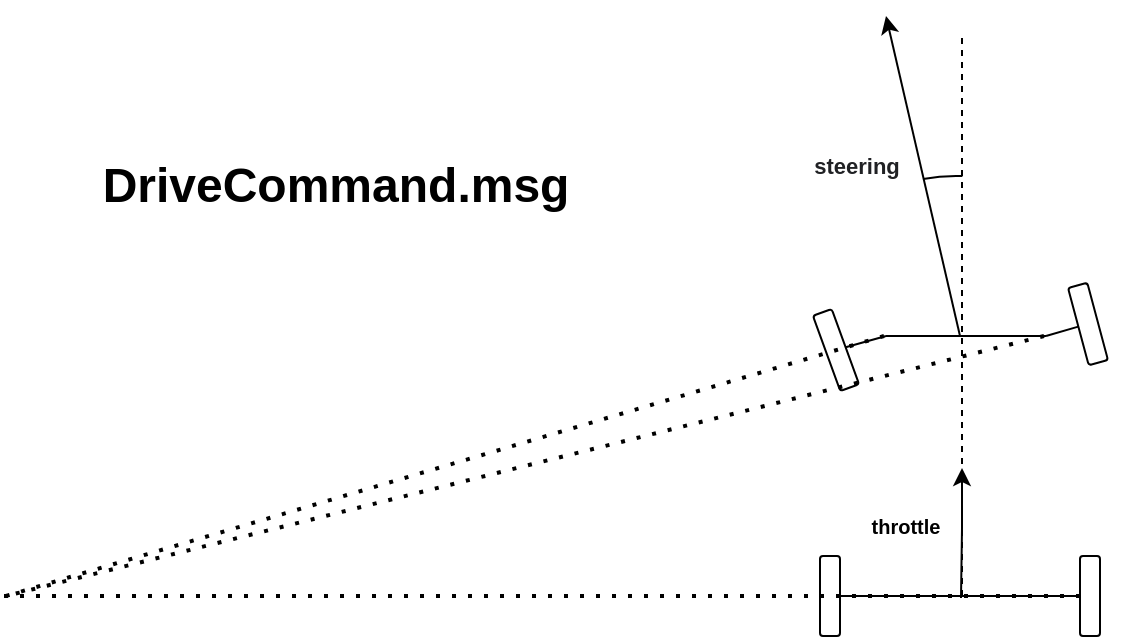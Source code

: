 <mxfile version="20.5.1" type="google"><diagram id="WhdINLV42eKfNxCUIc3S" name="Page-1"><mxGraphModel grid="1" page="1" gridSize="10" guides="1" tooltips="1" connect="1" arrows="1" fold="1" pageScale="1" pageWidth="827" pageHeight="1169" math="0" shadow="0"><root><mxCell id="0"/><mxCell id="1" parent="0"/><mxCell id="2PAti98gCcQclDvNrFZo-20" value="" style="rounded=1;whiteSpace=wrap;html=1;rotation=-15;" vertex="1" parent="1"><mxGeometry x="-284" y="404" width="10" height="40" as="geometry"/></mxCell><mxCell id="2PAti98gCcQclDvNrFZo-21" value="" style="rounded=1;whiteSpace=wrap;html=1;" vertex="1" parent="1"><mxGeometry x="-283" y="540" width="10" height="40" as="geometry"/></mxCell><mxCell id="2PAti98gCcQclDvNrFZo-22" value="" style="rounded=1;whiteSpace=wrap;html=1;rotation=-20;" vertex="1" parent="1"><mxGeometry x="-410" y="417" width="10" height="40" as="geometry"/></mxCell><mxCell id="2PAti98gCcQclDvNrFZo-23" value="" style="rounded=1;whiteSpace=wrap;html=1;" vertex="1" parent="1"><mxGeometry x="-413" y="540" width="10" height="40" as="geometry"/></mxCell><mxCell id="2PAti98gCcQclDvNrFZo-24" value="" style="endArrow=classic;html=1;rounded=0;" edge="1" parent="1"><mxGeometry width="50" height="50" relative="1" as="geometry"><mxPoint x="-343" y="430" as="sourcePoint"/><mxPoint x="-380" y="270" as="targetPoint"/></mxGeometry></mxCell><mxCell id="2PAti98gCcQclDvNrFZo-25" value="" style="endArrow=classic;html=1;rounded=0;" edge="1" parent="1"><mxGeometry width="50" height="50" relative="1" as="geometry"><mxPoint x="-342.5" y="561" as="sourcePoint"/><mxPoint x="-342" y="496" as="targetPoint"/><Array as="points"><mxPoint x="-342" y="526"/></Array></mxGeometry></mxCell><mxCell id="2PAti98gCcQclDvNrFZo-27" value="&lt;b style=&quot;color: rgb(32, 33, 36); font-family: arial, sans-serif; text-align: left; background-color: rgb(255, 255, 255);&quot;&gt;&lt;font style=&quot;font-size: 11px;&quot;&gt;steering&lt;/font&gt;&lt;/b&gt;" style="text;html=1;align=center;verticalAlign=middle;resizable=0;points=[];autosize=1;strokeColor=none;fillColor=none;" vertex="1" parent="1"><mxGeometry x="-430" y="330" width="70" height="30" as="geometry"/></mxCell><mxCell id="2PAti98gCcQclDvNrFZo-29" value="" style="endArrow=none;html=1;rounded=0;" edge="1" parent="1"><mxGeometry width="50" height="50" relative="1" as="geometry"><mxPoint x="-380" y="430" as="sourcePoint"/><mxPoint x="-300" y="430" as="targetPoint"/></mxGeometry></mxCell><mxCell id="2PAti98gCcQclDvNrFZo-30" value="" style="endArrow=none;html=1;rounded=0;entryX=0;entryY=0.5;entryDx=0;entryDy=0;" edge="1" parent="1" target="2PAti98gCcQclDvNrFZo-20"><mxGeometry width="50" height="50" relative="1" as="geometry"><mxPoint x="-300" y="430" as="sourcePoint"/><mxPoint x="-270" y="430" as="targetPoint"/></mxGeometry></mxCell><mxCell id="2PAti98gCcQclDvNrFZo-31" value="" style="endArrow=none;html=1;rounded=0;" edge="1" parent="1" target="2PAti98gCcQclDvNrFZo-22"><mxGeometry width="50" height="50" relative="1" as="geometry"><mxPoint x="-380" y="430" as="sourcePoint"/><mxPoint x="-260" y="430" as="targetPoint"/></mxGeometry></mxCell><mxCell id="2PAti98gCcQclDvNrFZo-32" value="" style="shape=image;html=1;verticalAlign=top;verticalLabelPosition=bottom;labelBackgroundColor=#ffffff;imageAspect=0;aspect=fixed;image=https://cdn0.iconfinder.com/data/icons/octicons/1024/primitive-dot-128.png" vertex="1" parent="1"><mxGeometry x="-385" y="426" width="8" height="8" as="geometry"/></mxCell><mxCell id="2PAti98gCcQclDvNrFZo-33" value="" style="shape=image;html=1;verticalAlign=top;verticalLabelPosition=bottom;labelBackgroundColor=#ffffff;imageAspect=0;aspect=fixed;image=https://cdn0.iconfinder.com/data/icons/octicons/1024/primitive-dot-128.png" vertex="1" parent="1"><mxGeometry x="-304" y="426" width="8" height="8" as="geometry"/></mxCell><mxCell id="2PAti98gCcQclDvNrFZo-35" value="" style="endArrow=none;dashed=1;html=1;dashPattern=1 3;strokeWidth=2;rounded=0;" edge="1" parent="1"><mxGeometry width="50" height="50" relative="1" as="geometry"><mxPoint x="-381" y="430" as="sourcePoint"/><mxPoint x="-820" y="560" as="targetPoint"/></mxGeometry></mxCell><mxCell id="2PAti98gCcQclDvNrFZo-36" value="" style="endArrow=none;dashed=1;html=1;dashPattern=1 3;strokeWidth=2;rounded=0;exitX=1;exitY=0.5;exitDx=0;exitDy=0;" edge="1" parent="1"><mxGeometry width="50" height="50" relative="1" as="geometry"><mxPoint x="-300.996" y="429.998" as="sourcePoint"/><mxPoint x="-820" y="560" as="targetPoint"/></mxGeometry></mxCell><mxCell id="2PAti98gCcQclDvNrFZo-37" value="" style="endArrow=none;html=1;rounded=0;exitX=1;exitY=0.5;exitDx=0;exitDy=0;entryX=0;entryY=0.5;entryDx=0;entryDy=0;" edge="1" parent="1" source="2PAti98gCcQclDvNrFZo-23" target="2PAti98gCcQclDvNrFZo-21"><mxGeometry width="50" height="50" relative="1" as="geometry"><mxPoint x="-340" y="610" as="sourcePoint"/><mxPoint x="-290" y="560" as="targetPoint"/></mxGeometry></mxCell><mxCell id="2PAti98gCcQclDvNrFZo-38" value="" style="endArrow=none;dashed=1;html=1;dashPattern=1 3;strokeWidth=2;rounded=0;exitX=1;exitY=0.5;exitDx=0;exitDy=0;" edge="1" parent="1"><mxGeometry width="50" height="50" relative="1" as="geometry"><mxPoint x="-821" y="560" as="sourcePoint"/><mxPoint x="-278" y="560" as="targetPoint"/></mxGeometry></mxCell><mxCell id="2PAti98gCcQclDvNrFZo-40" value="&lt;font style=&quot;font-size: 10px;&quot;&gt;&lt;b&gt;throttle&lt;/b&gt;&lt;/font&gt;" style="text;html=1;strokeColor=none;fillColor=none;align=center;verticalAlign=middle;whiteSpace=wrap;rounded=0;" vertex="1" parent="1"><mxGeometry x="-400" y="510" width="60" height="30" as="geometry"/></mxCell><mxCell id="2PAti98gCcQclDvNrFZo-44" value="" style="verticalLabelPosition=bottom;verticalAlign=top;html=1;shape=mxgraph.basic.arc;startAngle=0.969;endAngle=0.006;fontSize=10;" vertex="1" parent="1"><mxGeometry x="-430" y="350" width="170" height="164" as="geometry"/></mxCell><mxCell id="2PAti98gCcQclDvNrFZo-45" value="" style="endArrow=none;dashed=1;html=1;rounded=0;fontSize=10;" edge="1" parent="1"><mxGeometry width="50" height="50" relative="1" as="geometry"><mxPoint x="-342" y="560" as="sourcePoint"/><mxPoint x="-342" y="280" as="targetPoint"/></mxGeometry></mxCell><mxCell id="xVAqC25oHEIIMtQEd-Kf-29" value="&lt;b&gt;&lt;font style=&quot;font-size: 24px;&quot;&gt;DriveCommand.msg&lt;/font&gt;&lt;/b&gt;" style="text;html=1;strokeColor=none;fillColor=none;align=center;verticalAlign=middle;whiteSpace=wrap;rounded=0;" vertex="1" parent="1"><mxGeometry x="-730" y="340" width="150" height="30" as="geometry"/></mxCell><mxCell id="c3PHYe6tRomSbk2VHXiZ-2" value="" style="shape=image;html=1;verticalAlign=top;verticalLabelPosition=bottom;labelBackgroundColor=#ffffff;imageAspect=0;aspect=fixed;image=https://cdn0.iconfinder.com/data/icons/octicons/1024/primitive-dot-128.png" vertex="1" parent="1"><mxGeometry x="-823" y="556" width="8" height="8" as="geometry"/></mxCell></root></mxGraphModel></diagram></mxfile>